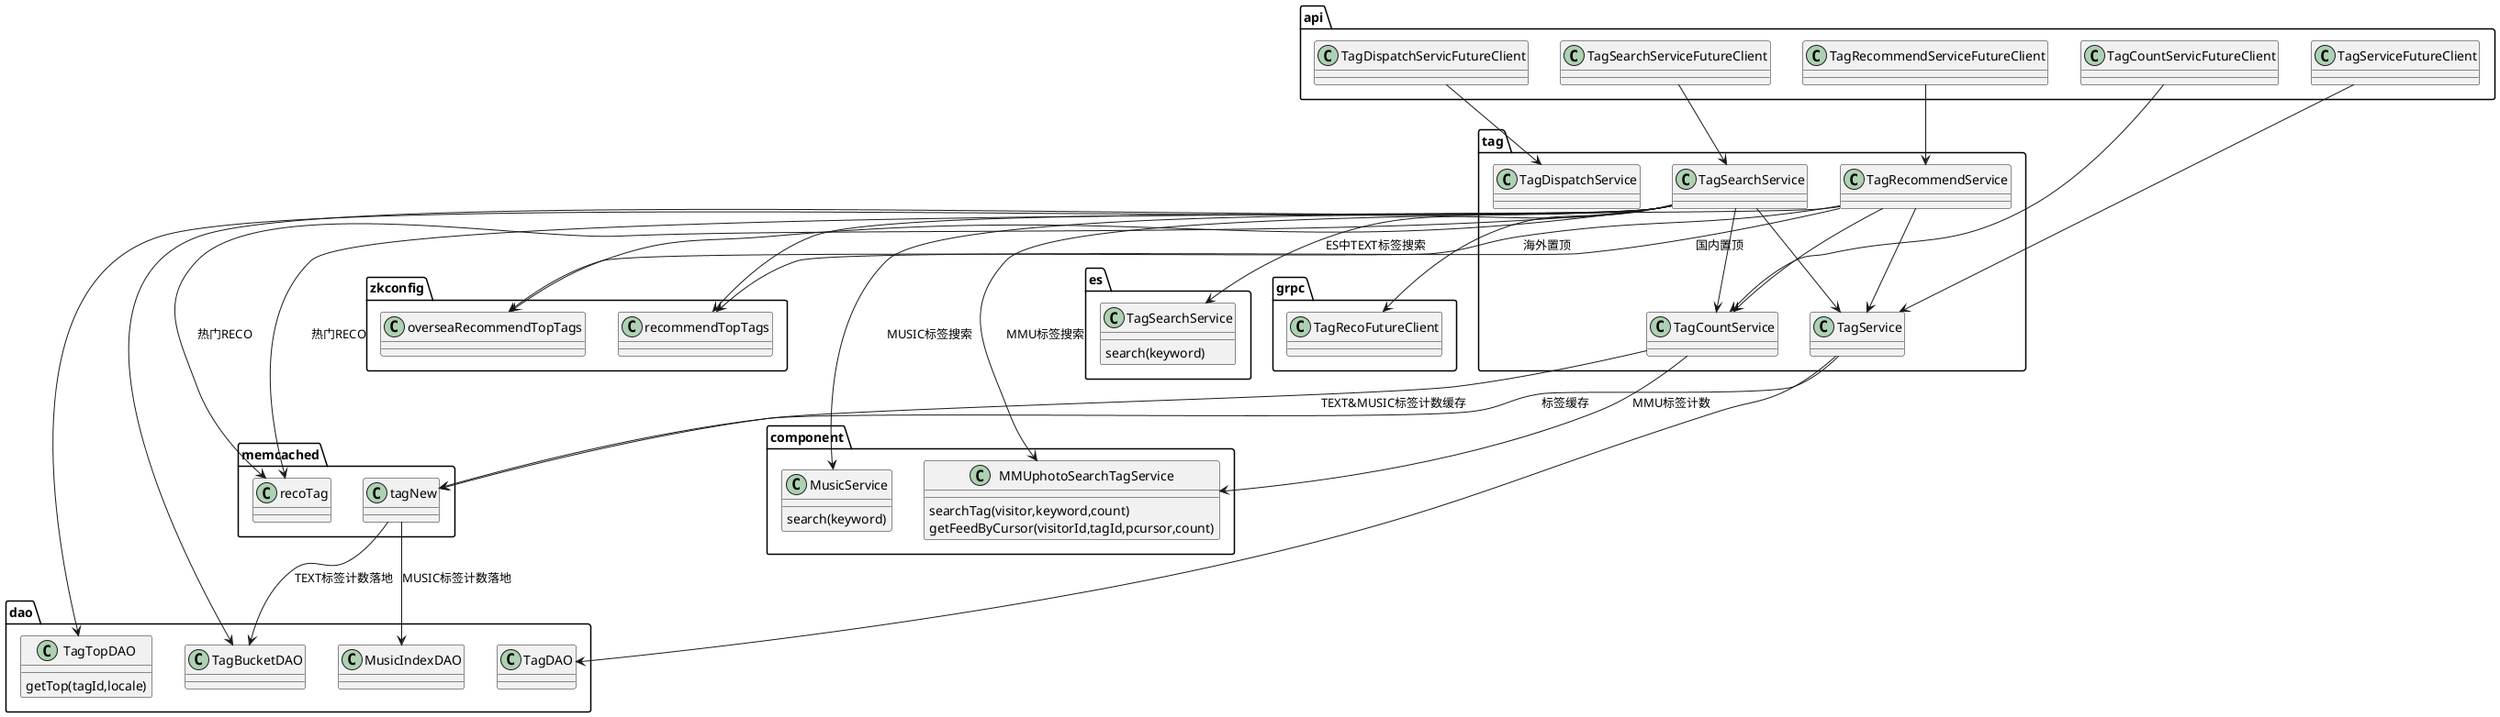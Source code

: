 @startuml

api.TagRecommendServiceFutureClient-->tag.TagRecommendService
api.TagSearchServiceFutureClient-->tag.TagSearchService
api.TagServiceFutureClient-->tag.TagService
api.TagCountServicFutureClient-->tag.TagCountService
api.TagDispatchServicFutureClient-->tag.TagDispatchService

tag.TagService->memcached.tagNew:标签缓存
tag.TagService->dao.TagDAO

tag.TagRecommendService-->zkconfig.recommendTopTags:国内置顶
tag.TagRecommendService-->zkconfig.overseaRecommendTopTags:海外置顶
tag.TagRecommendService-->memcached.recoTag:热门RECO
tag.TagRecommendService-->tag.TagCountService
tag.TagRecommendService-->tag.TagService

tag.TagSearchService-->component.MMUphotoSearchTagService:MMU标签搜索
tag.TagSearchService-->component.MusicService:MUSIC标签搜索
tag.TagSearchService-->es.TagSearchService:ES中TEXT标签搜索
tag.TagSearchService-->tag.TagCountService
tag.TagSearchService-->memcached.recoTag:热门RECO
tag.TagSearchService-->grpc.TagRecoFutureClient
tag.TagSearchService-->zkconfig.recommendTopTags
tag.TagSearchService-->zkconfig.overseaRecommendTopTags
tag.TagSearchService-->dao.TagTopDAO
tag.TagSearchService-->dao.TagBucketDAO
tag.TagSearchService-->tag.TagService

tag.TagCountService-->memcached.tagNew:TEXT&MUSIC标签计数缓存
memcached.tagNew-->dao.TagBucketDAO:TEXT标签计数落地
memcached.tagNew-->dao.MusicIndexDAO:MUSIC标签计数落地
tag.TagCountService-->component.MMUphotoSearchTagService:MMU标签计数




class api.TagRecommendServiceFutureClient{
}

class api.TagSearchServiceFutureClient{
}

class api.TagServiceFutureClient{
}

class api.TagCountServicFutureClient{
}

class api.TagDispatchServicFutureClient{
}



class grpc.TagRecoFutureClient{
}



class tag.TagRecommendService{
}

class tag.TagSearchService{
}

class tag.TagService{
}



class tag.TagCountService{
}

class tag.TagDispatchService{
}

class component.MMUphotoSearchTagService{
searchTag(visitor,keyword,count)
getFeedByCursor(visitorId,tagId,pcursor,count)
}

class component.MusicService{
search(keyword)
}

class zkconfig.recommendTopTags{
}

class zkconfig.overseaRecommendTopTags{
}

class memcached.recoTag{
}
class memcached.tagNew{
}

class es.TagSearchService{
search(keyword)
}

class dao.TagDAO{
}

class dao.TagTopDAO{
getTop(tagId,locale)
}

class dao.TagBucketDAO{
}

class dao.MusicIndexDAO{
}


@enduml